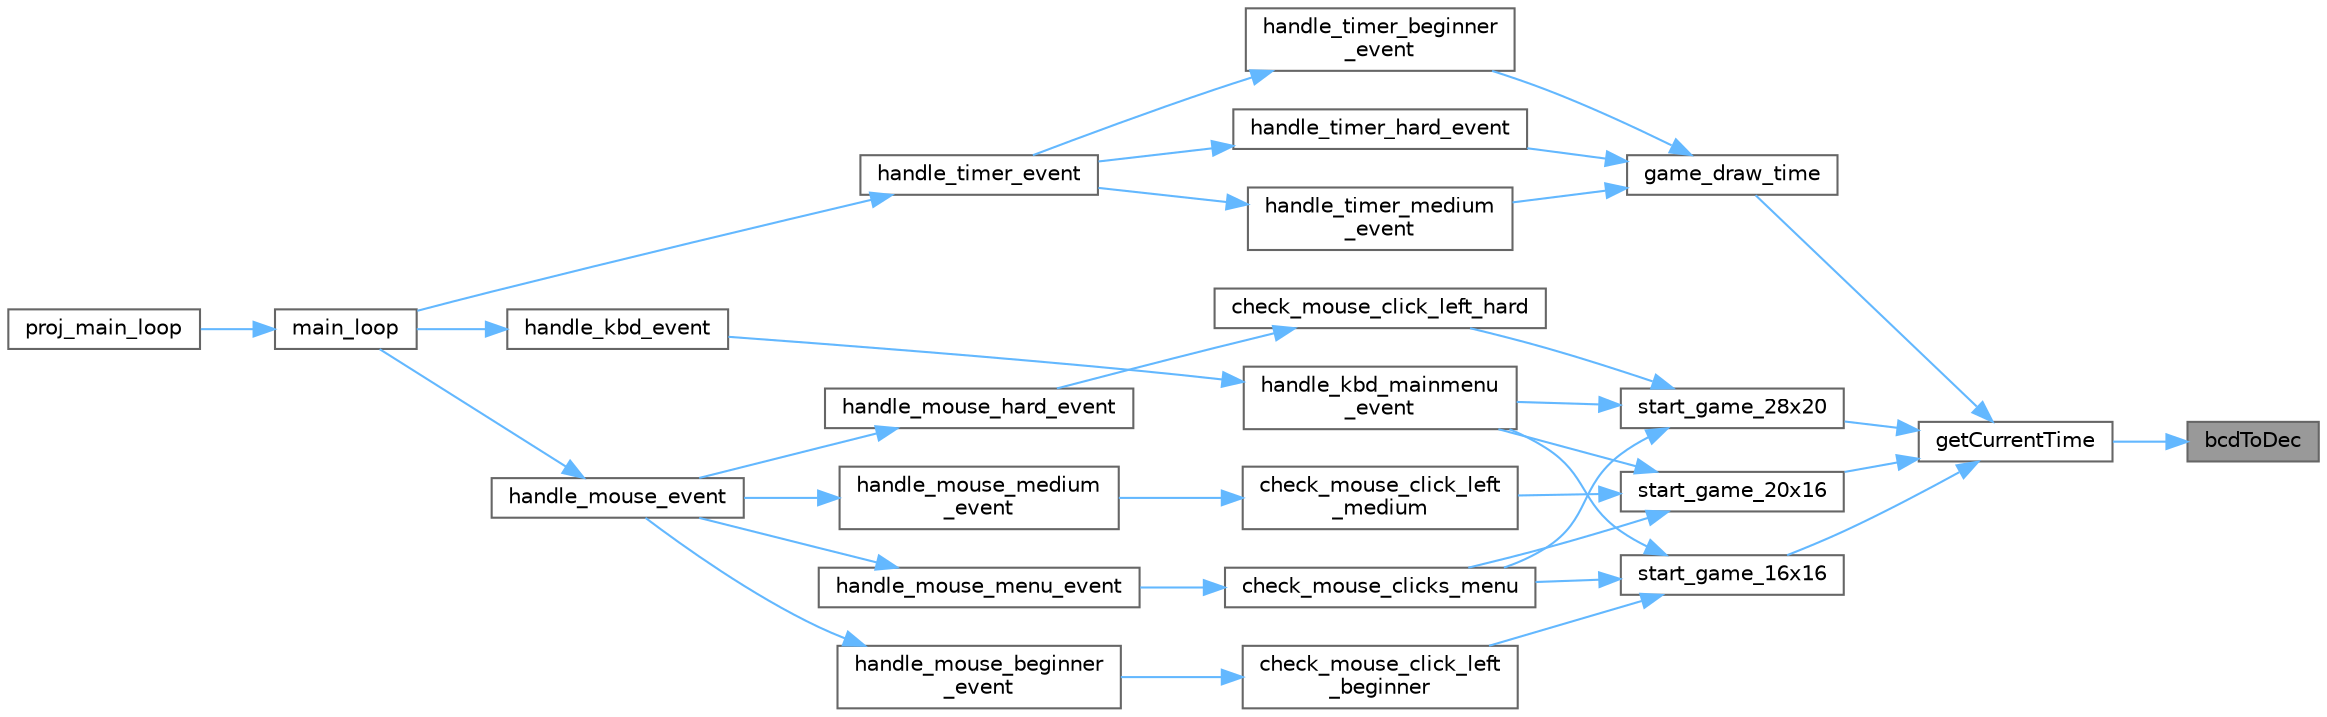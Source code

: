 digraph "bcdToDec"
{
 // LATEX_PDF_SIZE
  bgcolor="transparent";
  edge [fontname=Helvetica,fontsize=10,labelfontname=Helvetica,labelfontsize=10];
  node [fontname=Helvetica,fontsize=10,shape=box,height=0.2,width=0.4];
  rankdir="RL";
  Node1 [label="bcdToDec",height=0.2,width=0.4,color="gray40", fillcolor="grey60", style="filled", fontcolor="black",tooltip="Converts values from bcd to decimal."];
  Node1 -> Node2 [dir="back",color="steelblue1",style="solid"];
  Node2 [label="getCurrentTime",height=0.2,width=0.4,color="grey40", fillcolor="white", style="filled",URL="$rtc_8c.html#ae8aba83225f6193ec169c4fc41f3f3cb",tooltip="Get the current time and date."];
  Node2 -> Node3 [dir="back",color="steelblue1",style="solid"];
  Node3 [label="game_draw_time",height=0.2,width=0.4,color="grey40", fillcolor="white", style="filled",URL="$game__state_8c.html#a23cfb3dd9d42ed95c9e3e527c427ed30",tooltip="This function calculates the elapsed time since the game started and displays it in the format \"mm:ss..."];
  Node3 -> Node4 [dir="back",color="steelblue1",style="solid"];
  Node4 [label="handle_timer_beginner\l_event",height=0.2,width=0.4,color="grey40", fillcolor="white", style="filled",URL="$timer__event__handler_8c.html#a8106261cef7f0c9feb4ebd2379fc32e6",tooltip="This function updates the game state and performs necessary actions based on the timer event during b..."];
  Node4 -> Node5 [dir="back",color="steelblue1",style="solid"];
  Node5 [label="handle_timer_event",height=0.2,width=0.4,color="grey40", fillcolor="white", style="filled",URL="$timer__event__handler_8c.html#af11116ed560ac78b44861167288f492c",tooltip="This function handles timer events."];
  Node5 -> Node6 [dir="back",color="steelblue1",style="solid"];
  Node6 [label="main_loop",height=0.2,width=0.4,color="grey40", fillcolor="white", style="filled",URL="$int__manager_8c.html#a24285aea4a27f96c321b2628788e9a57",tooltip="Main loop of the system. This function enters the main loop of the system and continuously waits for ..."];
  Node6 -> Node7 [dir="back",color="steelblue1",style="solid"];
  Node7 [label="proj_main_loop",height=0.2,width=0.4,color="grey40", fillcolor="white", style="filled",URL="$main_8c.html#a2a16f651eccbd248e1ad3b3b924b143b",tooltip=" "];
  Node3 -> Node8 [dir="back",color="steelblue1",style="solid"];
  Node8 [label="handle_timer_hard_event",height=0.2,width=0.4,color="grey40", fillcolor="white", style="filled",URL="$timer__event__handler_8c.html#a32fd80487b166dcfae4866b4b5d53676",tooltip="This function updates the game state and performs necessary actions based on the timer event during h..."];
  Node8 -> Node5 [dir="back",color="steelblue1",style="solid"];
  Node3 -> Node9 [dir="back",color="steelblue1",style="solid"];
  Node9 [label="handle_timer_medium\l_event",height=0.2,width=0.4,color="grey40", fillcolor="white", style="filled",URL="$timer__event__handler_8c.html#abb32705f822ab136d26b5ad9fd97885a",tooltip="This function updates the game state and performs necessary actions based on the timer event during m..."];
  Node9 -> Node5 [dir="back",color="steelblue1",style="solid"];
  Node2 -> Node10 [dir="back",color="steelblue1",style="solid"];
  Node10 [label="start_game_16x16",height=0.2,width=0.4,color="grey40", fillcolor="white", style="filled",URL="$game__state_8c.html#a814afd9aa373a35da8e7498906b94d62",tooltip="This function starts a game with a 16x16 grid. Initializes the game timer, sets the number of tiles i..."];
  Node10 -> Node11 [dir="back",color="steelblue1",style="solid"];
  Node11 [label="check_mouse_click_left\l_beginner",height=0.2,width=0.4,color="grey40", fillcolor="white", style="filled",URL="$game__state_8c.html#a1e3d437fbea0d84bafff6b2de26d35c3",tooltip="This function handles the left mouse click event and updates the game state accordingly."];
  Node11 -> Node12 [dir="back",color="steelblue1",style="solid"];
  Node12 [label="handle_mouse_beginner\l_event",height=0.2,width=0.4,color="grey40", fillcolor="white", style="filled",URL="$mouse__event__handler_8c.html#a5142c6ed46abfbb64306fd6ea9e6dff4",tooltip="This function handles the mouse event that occurs in the beginner game mode."];
  Node12 -> Node13 [dir="back",color="steelblue1",style="solid"];
  Node13 [label="handle_mouse_event",height=0.2,width=0.4,color="grey40", fillcolor="white", style="filled",URL="$mouse__event__handler_8c.html#a2b4320aed33d44e042e51170d7ab66f3",tooltip="This function handles mouse events based on the current program state."];
  Node13 -> Node6 [dir="back",color="steelblue1",style="solid"];
  Node10 -> Node14 [dir="back",color="steelblue1",style="solid"];
  Node14 [label="check_mouse_clicks_menu",height=0.2,width=0.4,color="grey40", fillcolor="white", style="filled",URL="$game__state_8c.html#a22e3ee8916b6fb932cdd0cfa56804655",tooltip="This function checks the mouse clicks within the menu screen and updates the game state accordingly."];
  Node14 -> Node15 [dir="back",color="steelblue1",style="solid"];
  Node15 [label="handle_mouse_menu_event",height=0.2,width=0.4,color="grey40", fillcolor="white", style="filled",URL="$mouse__event__handler_8c.html#a0947840da77c1d2b1280d5ada3ed4293",tooltip="This function handles mouse events specifically in the \"MAIN_MENU\" state."];
  Node15 -> Node13 [dir="back",color="steelblue1",style="solid"];
  Node10 -> Node16 [dir="back",color="steelblue1",style="solid"];
  Node16 [label="handle_kbd_mainmenu\l_event",height=0.2,width=0.4,color="grey40", fillcolor="white", style="filled",URL="$kbc__event__handler_8c.html#a5f0d2b60b707a74cc3db0fe3a7441fb8",tooltip="This function handles keyboard events specific to the main menu state."];
  Node16 -> Node17 [dir="back",color="steelblue1",style="solid"];
  Node17 [label="handle_kbd_event",height=0.2,width=0.4,color="grey40", fillcolor="white", style="filled",URL="$kbc__event__handler_8c.html#a8f953f3d6c73d1b602907e7e4a2426e8",tooltip="This function handles keyboard events by dispatching them to the appropriate event handler based on t..."];
  Node17 -> Node6 [dir="back",color="steelblue1",style="solid"];
  Node2 -> Node18 [dir="back",color="steelblue1",style="solid"];
  Node18 [label="start_game_20x16",height=0.2,width=0.4,color="grey40", fillcolor="white", style="filled",URL="$game__state_8c.html#ade11f77cf98a5c65c075cec3349926c9",tooltip="This function starts a game on a 20x16 board."];
  Node18 -> Node19 [dir="back",color="steelblue1",style="solid"];
  Node19 [label="check_mouse_click_left\l_medium",height=0.2,width=0.4,color="grey40", fillcolor="white", style="filled",URL="$game__state_8c.html#a687ba83630e1bf3e38216dd348c667c4",tooltip="This function checks for a left mouse click in the medium mode."];
  Node19 -> Node20 [dir="back",color="steelblue1",style="solid"];
  Node20 [label="handle_mouse_medium\l_event",height=0.2,width=0.4,color="grey40", fillcolor="white", style="filled",URL="$mouse__event__handler_8c.html#a8ea88ecba779635e9f2118f8e29436b0",tooltip="This function handles the mouse event that occurs in the medium game mode."];
  Node20 -> Node13 [dir="back",color="steelblue1",style="solid"];
  Node18 -> Node14 [dir="back",color="steelblue1",style="solid"];
  Node18 -> Node16 [dir="back",color="steelblue1",style="solid"];
  Node2 -> Node21 [dir="back",color="steelblue1",style="solid"];
  Node21 [label="start_game_28x20",height=0.2,width=0.4,color="grey40", fillcolor="white", style="filled",URL="$game__state_8c.html#a72d3dc2882239cc9fc80e728abd24f3b",tooltip="This function starts a game on a 28x20 board."];
  Node21 -> Node22 [dir="back",color="steelblue1",style="solid"];
  Node22 [label="check_mouse_click_left_hard",height=0.2,width=0.4,color="grey40", fillcolor="white", style="filled",URL="$game__state_8c.html#ad9c841e2dda5cb82a231277e6e001237",tooltip="This function checks for a left mouse click in the hard mode."];
  Node22 -> Node23 [dir="back",color="steelblue1",style="solid"];
  Node23 [label="handle_mouse_hard_event",height=0.2,width=0.4,color="grey40", fillcolor="white", style="filled",URL="$mouse__event__handler_8c.html#a35b9963213ab414b29e79900673455a5",tooltip="This function handles the mouse event that occurs in the hard game mode."];
  Node23 -> Node13 [dir="back",color="steelblue1",style="solid"];
  Node21 -> Node14 [dir="back",color="steelblue1",style="solid"];
  Node21 -> Node16 [dir="back",color="steelblue1",style="solid"];
}
